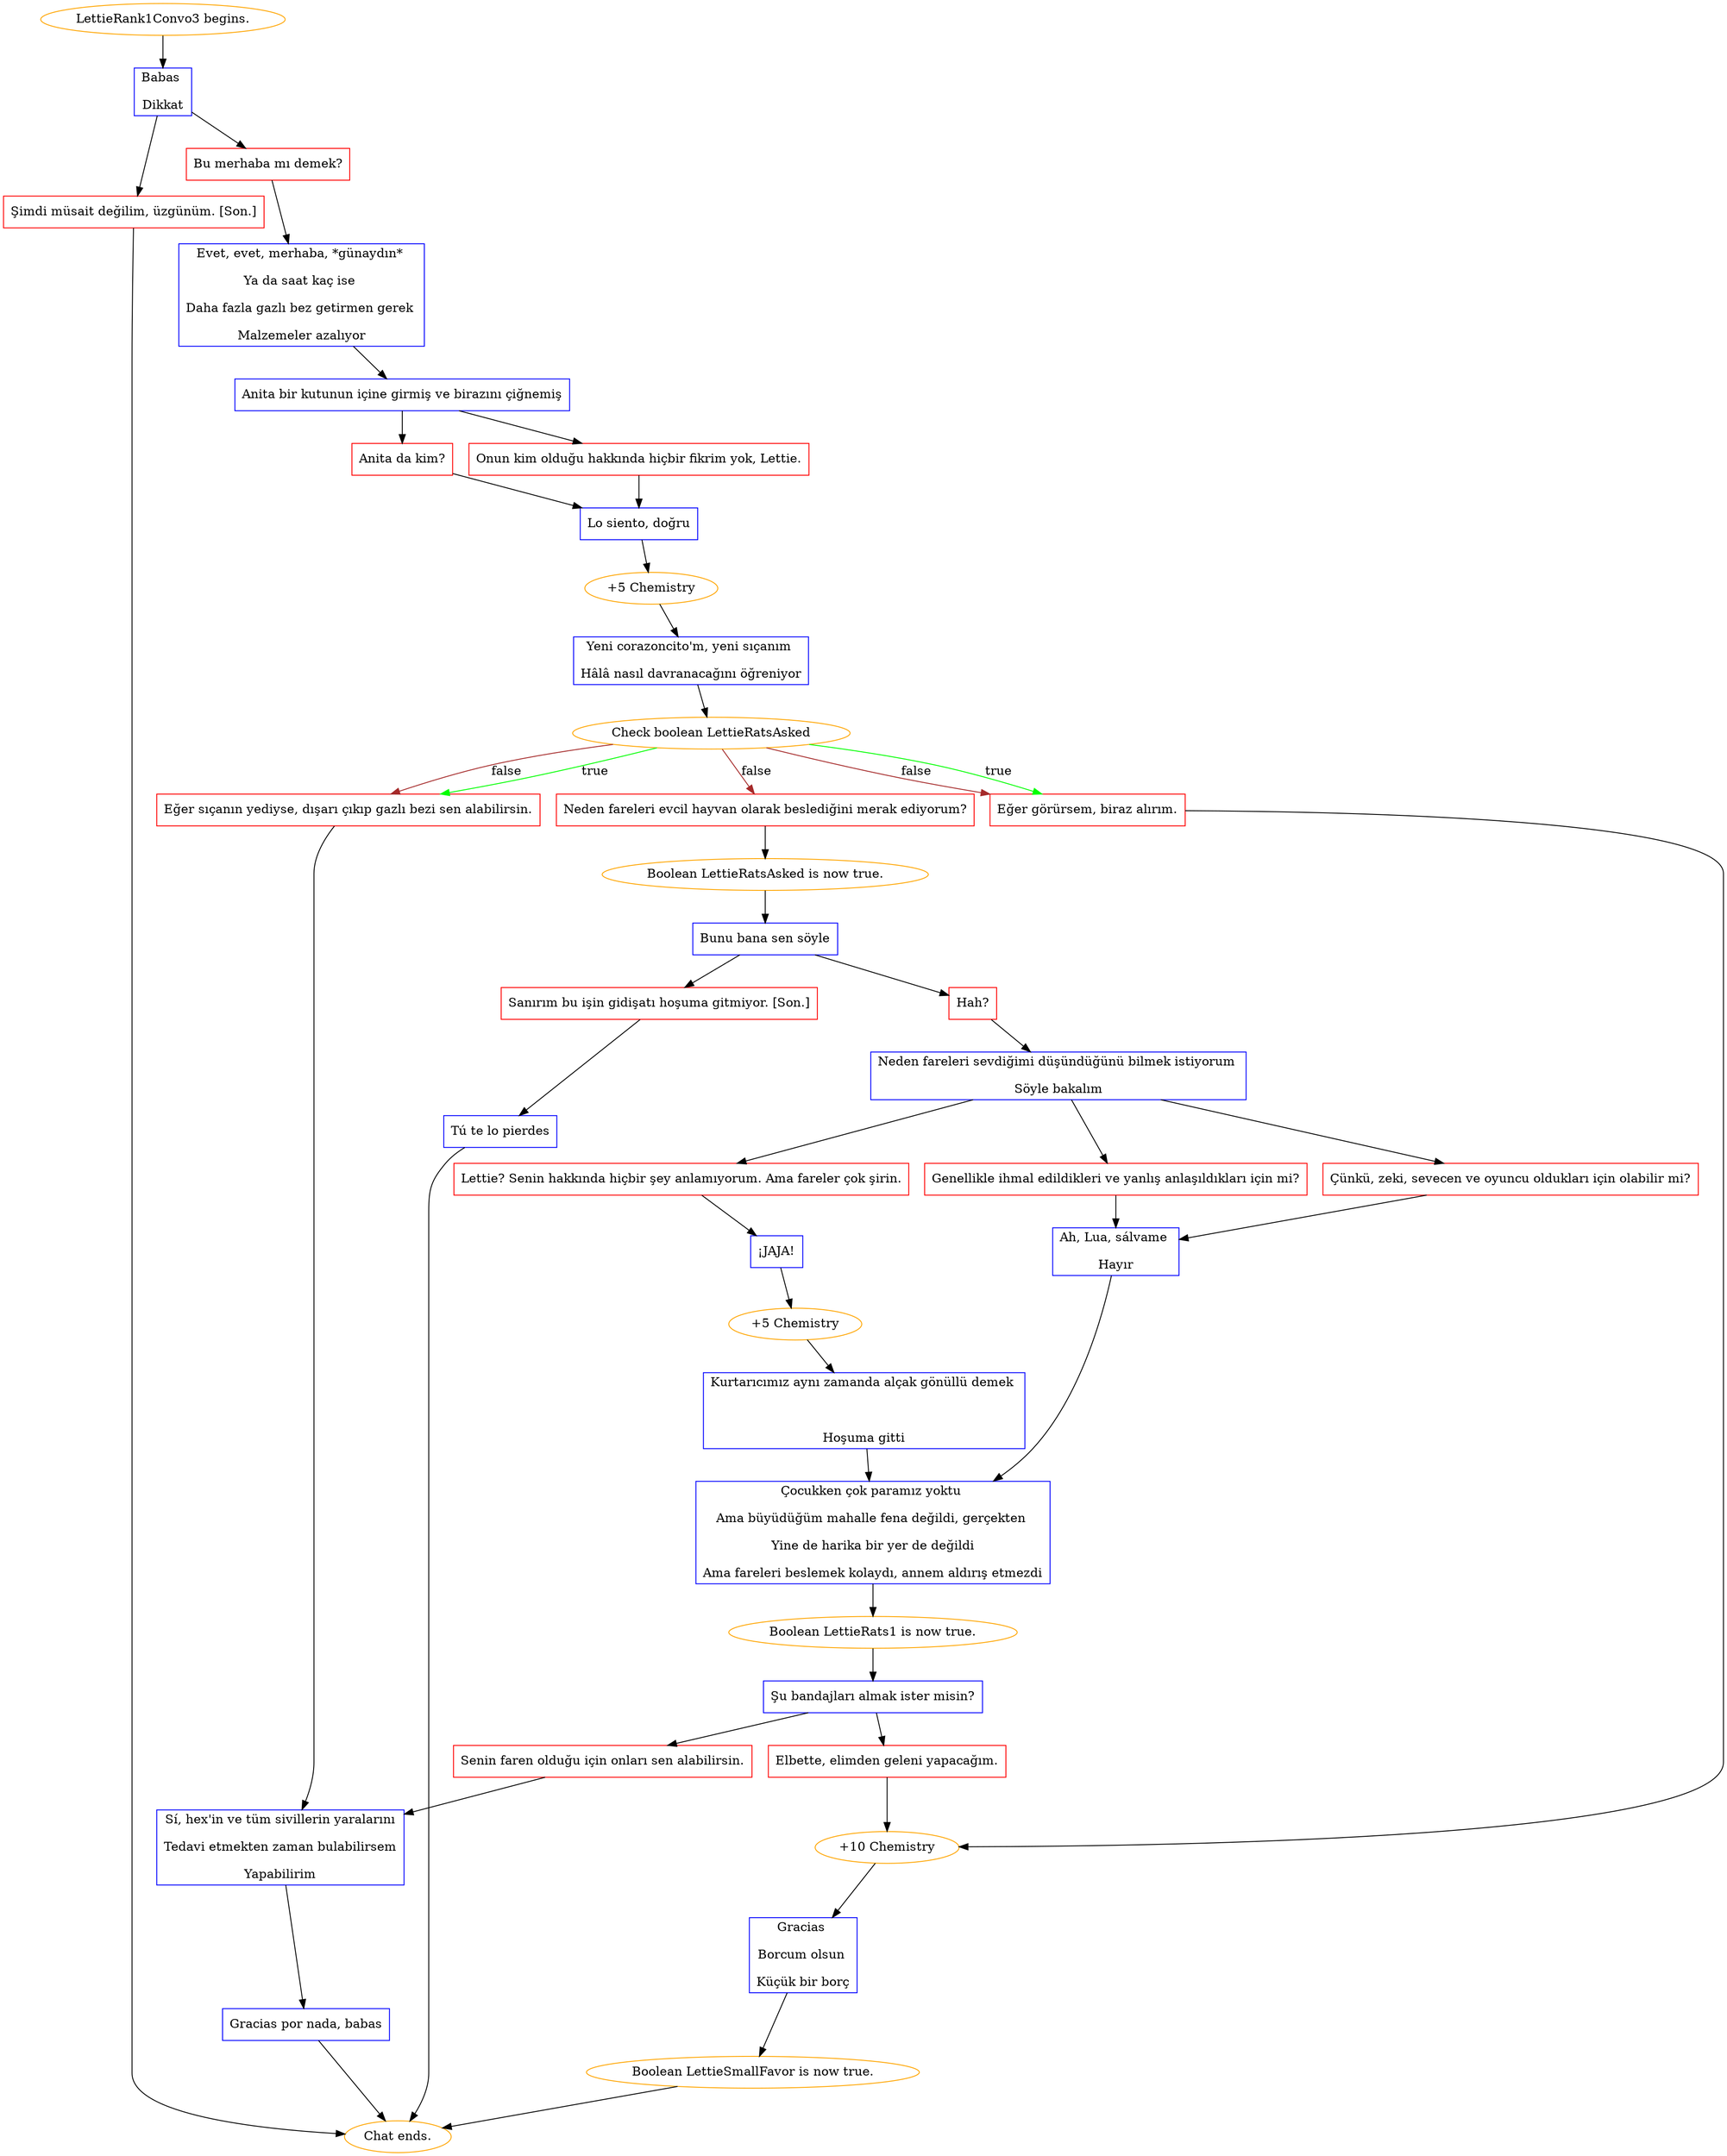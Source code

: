 digraph {
	"LettieRank1Convo3 begins." [color=orange];
		"LettieRank1Convo3 begins." -> j2639114415;
	j2639114415 [label="Babas 
Dikkat",shape=box,color=blue];
		j2639114415 -> j3780316109;
		j2639114415 -> j2069641373;
	j3780316109 [label="Bu merhaba mı demek?",shape=box,color=red];
		j3780316109 -> j1429038281;
	j2069641373 [label="Şimdi müsait değilim, üzgünüm. [Son.]",shape=box,color=red];
		j2069641373 -> "Chat ends.";
	j1429038281 [label="Evet, evet, merhaba, *günaydın* 
Ya da saat kaç ise 
Daha fazla gazlı bez getirmen gerek 
Malzemeler azalıyor",shape=box,color=blue];
		j1429038281 -> j3234569987;
	"Chat ends." [color=orange];
	j3234569987 [label="Anita bir kutunun içine girmiş ve birazını çiğnemiş",shape=box,color=blue];
		j3234569987 -> j919646488;
		j3234569987 -> j2499070140;
	j919646488 [label="Anita da kim?",shape=box,color=red];
		j919646488 -> j3997127058;
	j2499070140 [label="Onun kim olduğu hakkında hiçbir fikrim yok, Lettie.",shape=box,color=red];
		j2499070140 -> j3997127058;
	j3997127058 [label="Lo siento, doğru",shape=box,color=blue];
		j3997127058 -> j4220374645;
	j4220374645 [label="+5 Chemistry",color=orange];
		j4220374645 -> j1898300971;
	j1898300971 [label="Yeni corazoncito'm, yeni sıçanım 
Hâlâ nasıl davranacağını öğreniyor",shape=box,color=blue];
		j1898300971 -> j2299607748;
	j2299607748 [label="Check boolean LettieRatsAsked",color=orange];
		j2299607748 -> j50995524 [label=true,color=green];
		j2299607748 -> j625980773 [label=true,color=green];
		j2299607748 -> j3940238477 [label=false,color=brown];
		j2299607748 -> j50995524 [label=false,color=brown];
		j2299607748 -> j625980773 [label=false,color=brown];
	j50995524 [label="Eğer görürsem, biraz alırım.",shape=box,color=red];
		j50995524 -> j2805931863;
	j625980773 [label="Eğer sıçanın yediyse, dışarı çıkıp gazlı bezi sen alabilirsin.",shape=box,color=red];
		j625980773 -> j1075114087;
	j3940238477 [label="Neden fareleri evcil hayvan olarak beslediğini merak ediyorum?",shape=box,color=red];
		j3940238477 -> j2708760545;
	j2805931863 [label="+10 Chemistry",color=orange];
		j2805931863 -> j3776230938;
	j1075114087 [label="Sí, hex'in ve tüm sivillerin yaralarını
Tedavi etmekten zaman bulabilirsem
Yapabilirim",shape=box,color=blue];
		j1075114087 -> j3551064085;
	j2708760545 [label="Boolean LettieRatsAsked is now true.",color=orange];
		j2708760545 -> j3059710707;
	j3776230938 [label="Gracias 
Borcum olsun 
Küçük bir borç",shape=box,color=blue];
		j3776230938 -> j2570747018;
	j3551064085 [label="Gracias por nada, babas",shape=box,color=blue];
		j3551064085 -> "Chat ends.";
	j3059710707 [label="Bunu bana sen söyle",shape=box,color=blue];
		j3059710707 -> j931488741;
		j3059710707 -> j1299566194;
	j2570747018 [label="Boolean LettieSmallFavor is now true.",color=orange];
		j2570747018 -> "Chat ends.";
	j931488741 [label="Hah?",shape=box,color=red];
		j931488741 -> j1009052913;
	j1299566194 [label="Sanırım bu işin gidişatı hoşuma gitmiyor. [Son.]",shape=box,color=red];
		j1299566194 -> j2365690676;
	j1009052913 [label="Neden fareleri sevdiğimi düşündüğünü bilmek istiyorum 
Söyle bakalım",shape=box,color=blue];
		j1009052913 -> j895198699;
		j1009052913 -> j1837699490;
		j1009052913 -> j1542676907;
	j2365690676 [label="Tú te lo pierdes",shape=box,color=blue];
		j2365690676 -> "Chat ends.";
	j895198699 [label="Çünkü, zeki, sevecen ve oyuncu oldukları için olabilir mi?",shape=box,color=red];
		j895198699 -> j1063073385;
	j1837699490 [label="Genellikle ihmal edildikleri ve yanlış anlaşıldıkları için mi?",shape=box,color=red];
		j1837699490 -> j1063073385;
	j1542676907 [label="Lettie? Senin hakkında hiçbir şey anlamıyorum. Ama fareler çok şirin.",shape=box,color=red];
		j1542676907 -> j2370100487;
	j1063073385 [label="Ah, Lua, sálvame 
Hayır",shape=box,color=blue];
		j1063073385 -> j2153510176;
	j2370100487 [label="¡JAJA!",shape=box,color=blue];
		j2370100487 -> j3554424075;
	j2153510176 [label="Çocukken çok paramız yoktu 
Ama büyüdüğüm mahalle fena değildi, gerçekten 
Yine de harika bir yer de değildi
Ama fareleri beslemek kolaydı, annem aldırış etmezdi",shape=box,color=blue];
		j2153510176 -> j4077581280;
	j3554424075 [label="+5 Chemistry",color=orange];
		j3554424075 -> j694541495;
	j4077581280 [label="Boolean LettieRats1 is now true.",color=orange];
		j4077581280 -> j1837683475;
	j694541495 [label="Kurtarıcımız aynı zamanda alçak gönüllü demek 

Hoşuma gitti",shape=box,color=blue];
		j694541495 -> j2153510176;
	j1837683475 [label="Şu bandajları almak ister misin?",shape=box,color=blue];
		j1837683475 -> j2525198035;
		j1837683475 -> j1185224155;
	j2525198035 [label="Elbette, elimden geleni yapacağım.",shape=box,color=red];
		j2525198035 -> j2805931863;
	j1185224155 [label="Senin faren olduğu için onları sen alabilirsin.",shape=box,color=red];
		j1185224155 -> j1075114087;
}
